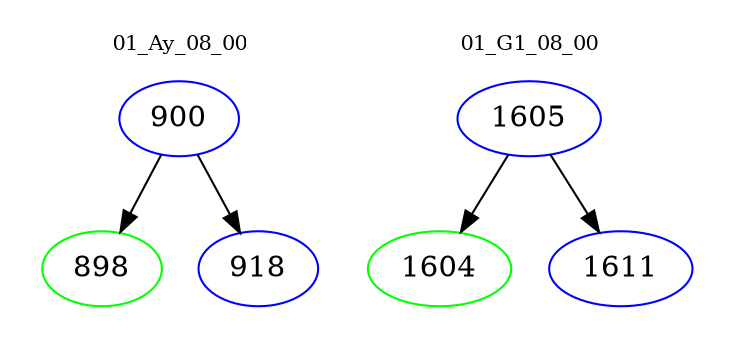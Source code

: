 digraph{
subgraph cluster_0 {
color = white
label = "01_Ay_08_00";
fontsize=10;
T0_900 [label="900", color="blue"]
T0_900 -> T0_898 [color="black"]
T0_898 [label="898", color="green"]
T0_900 -> T0_918 [color="black"]
T0_918 [label="918", color="blue"]
}
subgraph cluster_1 {
color = white
label = "01_G1_08_00";
fontsize=10;
T1_1605 [label="1605", color="blue"]
T1_1605 -> T1_1604 [color="black"]
T1_1604 [label="1604", color="green"]
T1_1605 -> T1_1611 [color="black"]
T1_1611 [label="1611", color="blue"]
}
}
